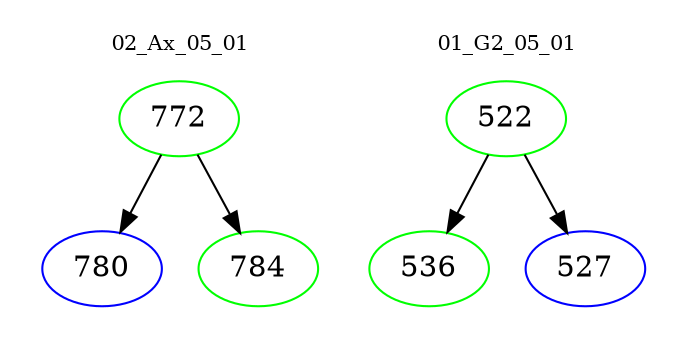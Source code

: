 digraph{
subgraph cluster_0 {
color = white
label = "02_Ax_05_01";
fontsize=10;
T0_772 [label="772", color="green"]
T0_772 -> T0_780 [color="black"]
T0_780 [label="780", color="blue"]
T0_772 -> T0_784 [color="black"]
T0_784 [label="784", color="green"]
}
subgraph cluster_1 {
color = white
label = "01_G2_05_01";
fontsize=10;
T1_522 [label="522", color="green"]
T1_522 -> T1_536 [color="black"]
T1_536 [label="536", color="green"]
T1_522 -> T1_527 [color="black"]
T1_527 [label="527", color="blue"]
}
}
